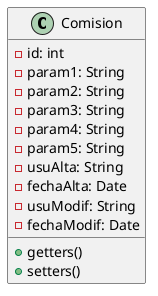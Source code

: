 @startuml Comision

class Comision{
 -id: int
 -param1: String
 -param2: String
 -param3: String
 -param4: String
 -param5: String
 -usuAlta: String
 -fechaAlta: Date
 -usuModif: String
 -fechaModif: Date
 +getters()
 +setters()
}

@enduml